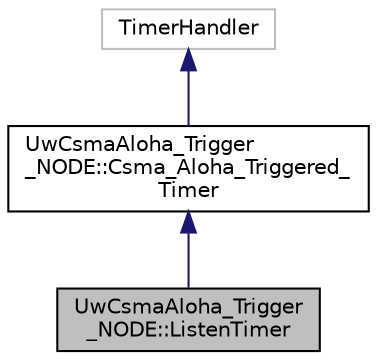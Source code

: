 digraph "UwCsmaAloha_Trigger_NODE::ListenTimer"
{
 // LATEX_PDF_SIZE
  edge [fontname="Helvetica",fontsize="10",labelfontname="Helvetica",labelfontsize="10"];
  node [fontname="Helvetica",fontsize="10",shape=record];
  Node1 [label="UwCsmaAloha_Trigger\l_NODE::ListenTimer",height=0.2,width=0.4,color="black", fillcolor="grey75", style="filled", fontcolor="black",tooltip="Class used to handle the timer to handle the listen time."];
  Node2 -> Node1 [dir="back",color="midnightblue",fontsize="10",style="solid",fontname="Helvetica"];
  Node2 [label="UwCsmaAloha_Trigger\l_NODE::Csma_Aloha_Triggered_\lTimer",height=0.2,width=0.4,color="black", fillcolor="white", style="filled",URL="$classUwCsmaAloha__Trigger__NODE_1_1Csma__Aloha__Triggered__Timer.html",tooltip="Class that describes the timers in the node."];
  Node3 -> Node2 [dir="back",color="midnightblue",fontsize="10",style="solid",fontname="Helvetica"];
  Node3 [label="TimerHandler",height=0.2,width=0.4,color="grey75", fillcolor="white", style="filled",tooltip=" "];
}
